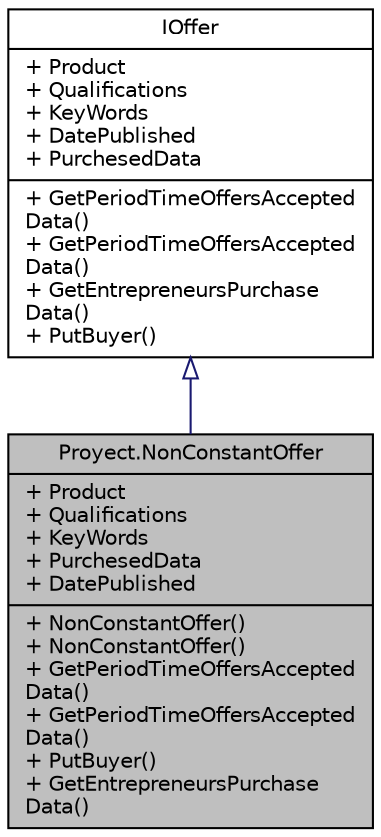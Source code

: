 digraph "Proyect.NonConstantOffer"
{
 // INTERACTIVE_SVG=YES
 // LATEX_PDF_SIZE
  edge [fontname="Helvetica",fontsize="10",labelfontname="Helvetica",labelfontsize="10"];
  node [fontname="Helvetica",fontsize="10",shape=record];
  Node1 [label="{Proyect.NonConstantOffer\n|+ Product\l+ Qualifications\l+ KeyWords\l+ PurchesedData\l+ DatePublished\l|+ NonConstantOffer()\l+ NonConstantOffer()\l+ GetPeriodTimeOffersAccepted\lData()\l+ GetPeriodTimeOffersAccepted\lData()\l+ PutBuyer()\l+ GetEntrepreneursPurchase\lData()\l}",height=0.2,width=0.4,color="black", fillcolor="grey75", style="filled", fontcolor="black",tooltip="Esta clase representa las ofertas constantes de las companias (Cumple con ISP)."];
  Node2 -> Node1 [dir="back",color="midnightblue",fontsize="10",style="solid",arrowtail="onormal",fontname="Helvetica"];
  Node2 [label="{IOffer\n|+ Product\l+ Qualifications\l+ KeyWords\l+ DatePublished\l+ PurchesedData\l|+ GetPeriodTimeOffersAccepted\lData()\l+ GetPeriodTimeOffersAccepted\lData()\l+ GetEntrepreneursPurchase\lData()\l+ PutBuyer()\l}",height=0.2,width=0.4,color="black", fillcolor="white", style="filled",URL="$interfaceProyect_1_1IOffer.html",tooltip="Interfaz para las ofertas de una compania."];
}
